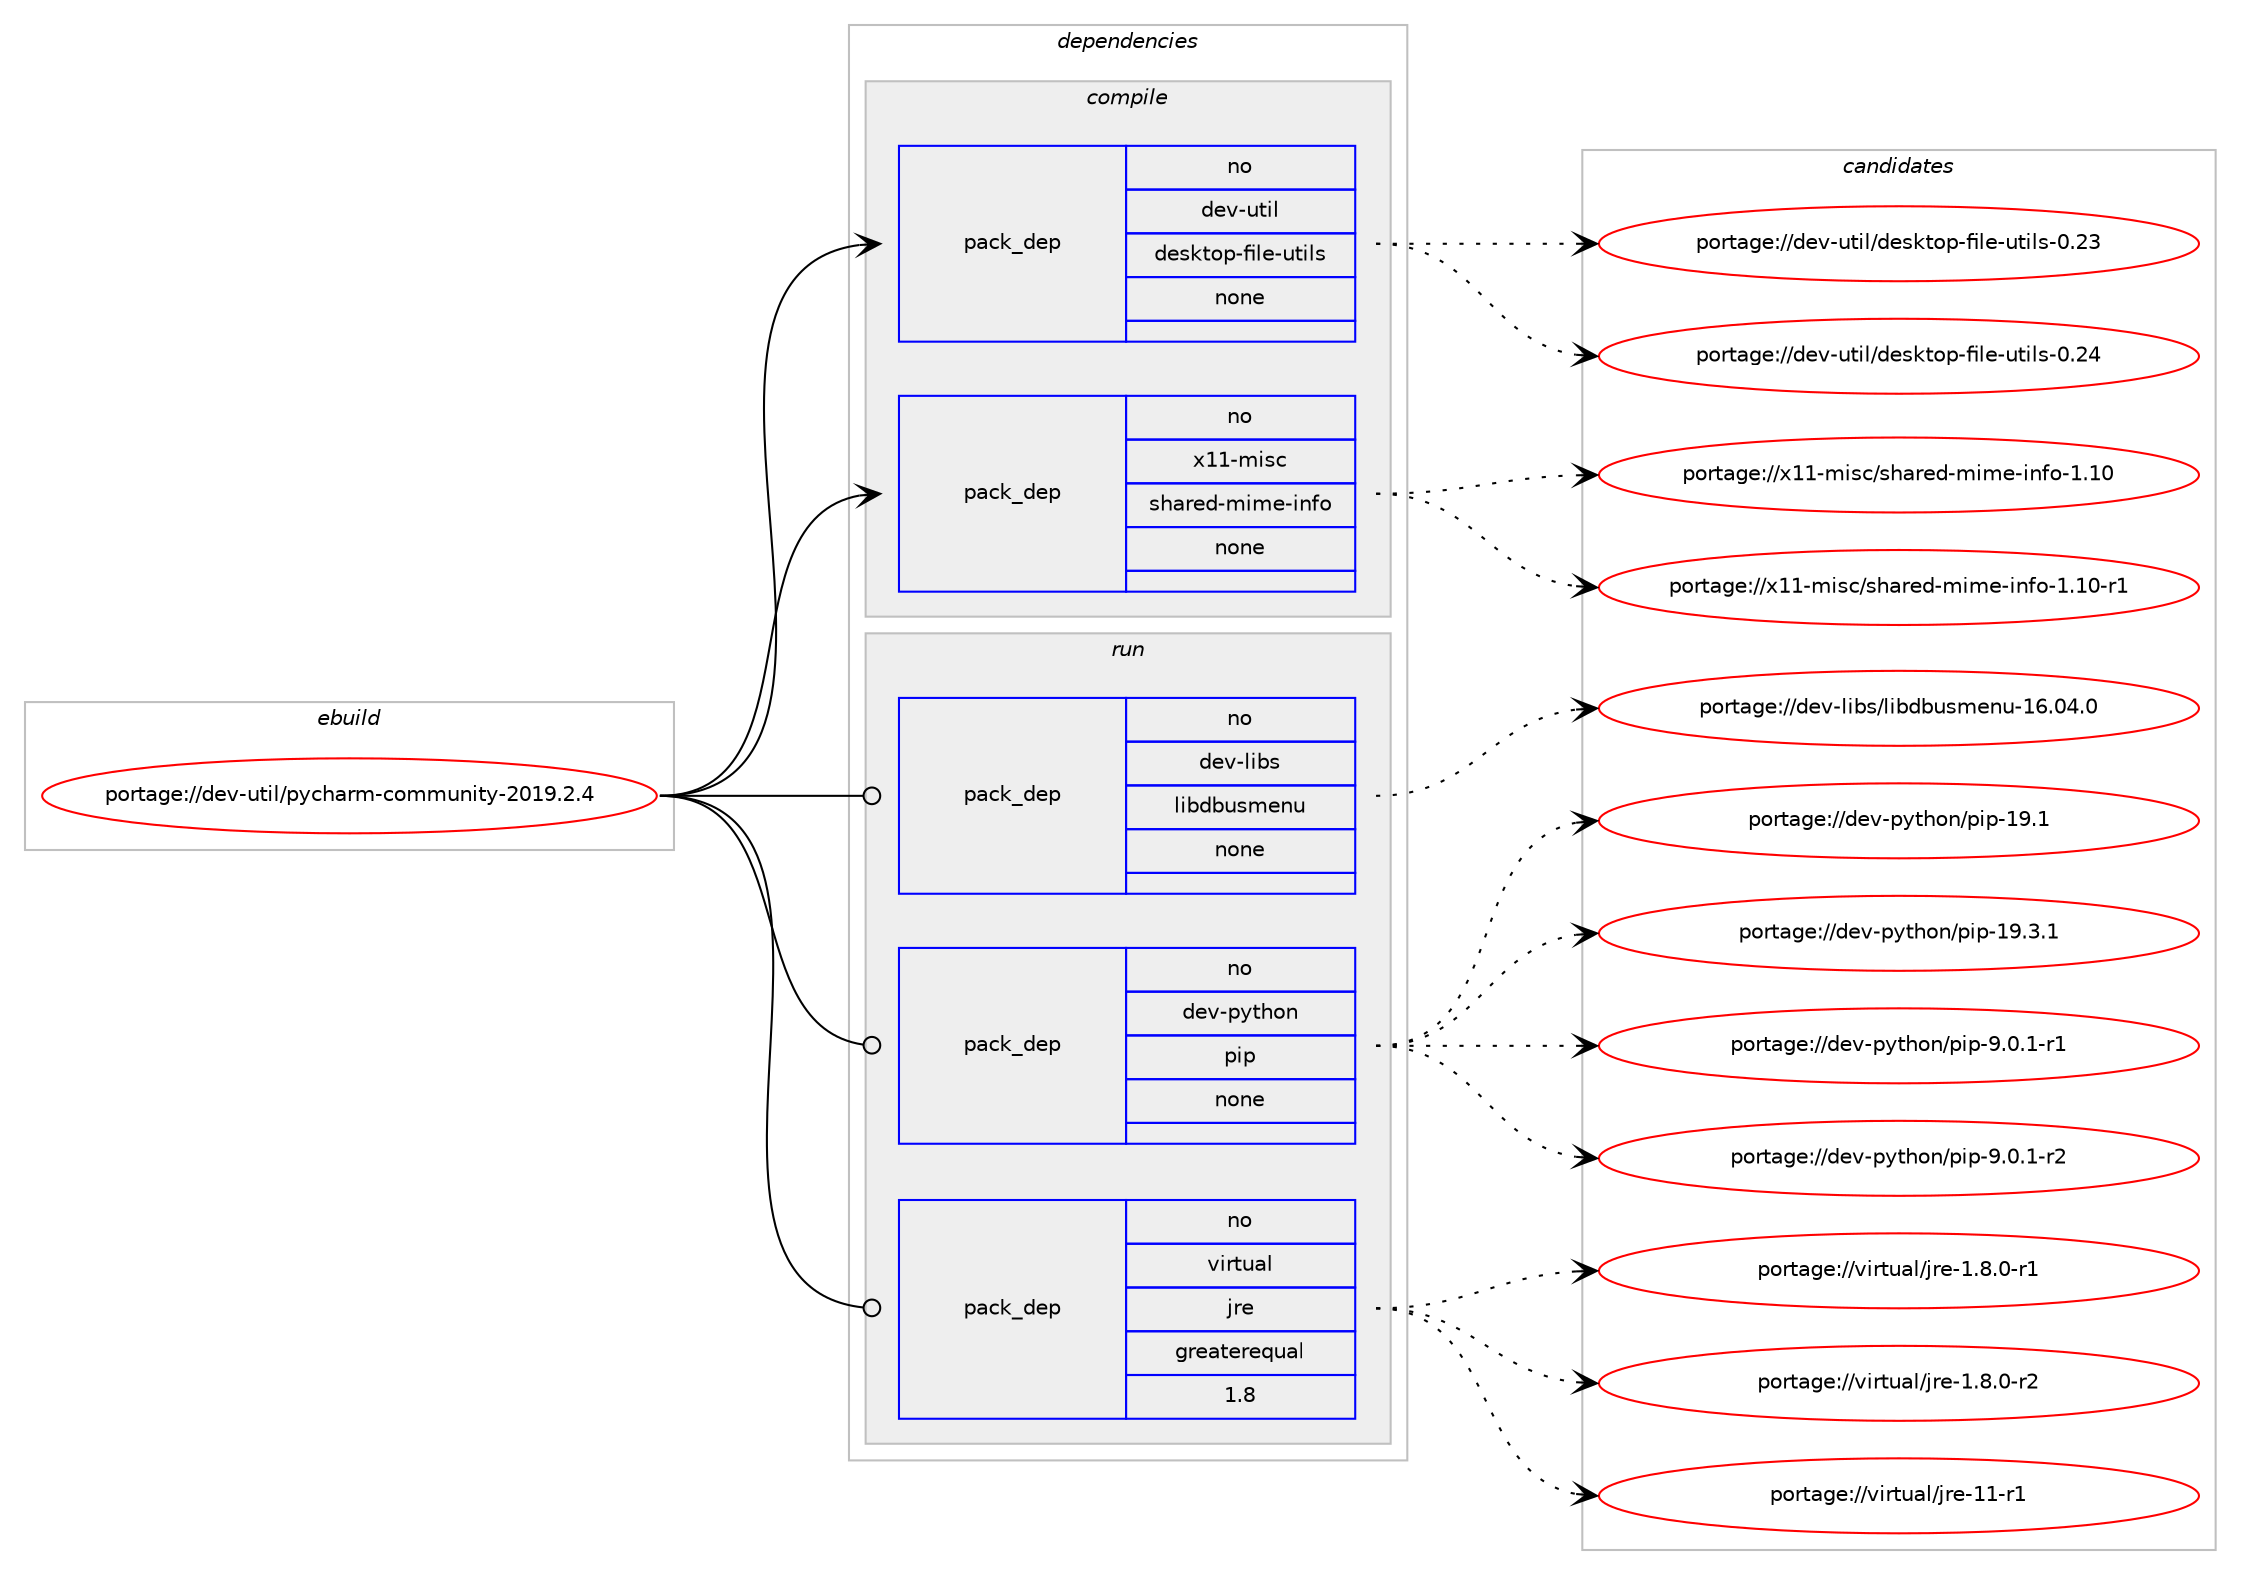digraph prolog {

# *************
# Graph options
# *************

newrank=true;
concentrate=true;
compound=true;
graph [rankdir=LR,fontname=Helvetica,fontsize=10,ranksep=1.5];#, ranksep=2.5, nodesep=0.2];
edge  [arrowhead=vee];
node  [fontname=Helvetica,fontsize=10];

# **********
# The ebuild
# **********

subgraph cluster_leftcol {
color=gray;
rank=same;
label=<<i>ebuild</i>>;
id [label="portage://dev-util/pycharm-community-2019.2.4", color=red, width=4, href="../dev-util/pycharm-community-2019.2.4.svg"];
}

# ****************
# The dependencies
# ****************

subgraph cluster_midcol {
color=gray;
label=<<i>dependencies</i>>;
subgraph cluster_compile {
fillcolor="#eeeeee";
style=filled;
label=<<i>compile</i>>;
subgraph pack189367 {
dependency264747 [label=<<TABLE BORDER="0" CELLBORDER="1" CELLSPACING="0" CELLPADDING="4" WIDTH="220"><TR><TD ROWSPAN="6" CELLPADDING="30">pack_dep</TD></TR><TR><TD WIDTH="110">no</TD></TR><TR><TD>dev-util</TD></TR><TR><TD>desktop-file-utils</TD></TR><TR><TD>none</TD></TR><TR><TD></TD></TR></TABLE>>, shape=none, color=blue];
}
id:e -> dependency264747:w [weight=20,style="solid",arrowhead="vee"];
subgraph pack189368 {
dependency264748 [label=<<TABLE BORDER="0" CELLBORDER="1" CELLSPACING="0" CELLPADDING="4" WIDTH="220"><TR><TD ROWSPAN="6" CELLPADDING="30">pack_dep</TD></TR><TR><TD WIDTH="110">no</TD></TR><TR><TD>x11-misc</TD></TR><TR><TD>shared-mime-info</TD></TR><TR><TD>none</TD></TR><TR><TD></TD></TR></TABLE>>, shape=none, color=blue];
}
id:e -> dependency264748:w [weight=20,style="solid",arrowhead="vee"];
}
subgraph cluster_compileandrun {
fillcolor="#eeeeee";
style=filled;
label=<<i>compile and run</i>>;
}
subgraph cluster_run {
fillcolor="#eeeeee";
style=filled;
label=<<i>run</i>>;
subgraph pack189369 {
dependency264749 [label=<<TABLE BORDER="0" CELLBORDER="1" CELLSPACING="0" CELLPADDING="4" WIDTH="220"><TR><TD ROWSPAN="6" CELLPADDING="30">pack_dep</TD></TR><TR><TD WIDTH="110">no</TD></TR><TR><TD>dev-libs</TD></TR><TR><TD>libdbusmenu</TD></TR><TR><TD>none</TD></TR><TR><TD></TD></TR></TABLE>>, shape=none, color=blue];
}
id:e -> dependency264749:w [weight=20,style="solid",arrowhead="odot"];
subgraph pack189370 {
dependency264750 [label=<<TABLE BORDER="0" CELLBORDER="1" CELLSPACING="0" CELLPADDING="4" WIDTH="220"><TR><TD ROWSPAN="6" CELLPADDING="30">pack_dep</TD></TR><TR><TD WIDTH="110">no</TD></TR><TR><TD>dev-python</TD></TR><TR><TD>pip</TD></TR><TR><TD>none</TD></TR><TR><TD></TD></TR></TABLE>>, shape=none, color=blue];
}
id:e -> dependency264750:w [weight=20,style="solid",arrowhead="odot"];
subgraph pack189371 {
dependency264751 [label=<<TABLE BORDER="0" CELLBORDER="1" CELLSPACING="0" CELLPADDING="4" WIDTH="220"><TR><TD ROWSPAN="6" CELLPADDING="30">pack_dep</TD></TR><TR><TD WIDTH="110">no</TD></TR><TR><TD>virtual</TD></TR><TR><TD>jre</TD></TR><TR><TD>greaterequal</TD></TR><TR><TD>1.8</TD></TR></TABLE>>, shape=none, color=blue];
}
id:e -> dependency264751:w [weight=20,style="solid",arrowhead="odot"];
}
}

# **************
# The candidates
# **************

subgraph cluster_choices {
rank=same;
color=gray;
label=<<i>candidates</i>>;

subgraph choice189367 {
color=black;
nodesep=1;
choiceportage100101118451171161051084710010111510711611111245102105108101451171161051081154548465051 [label="portage://dev-util/desktop-file-utils-0.23", color=red, width=4,href="../dev-util/desktop-file-utils-0.23.svg"];
choiceportage100101118451171161051084710010111510711611111245102105108101451171161051081154548465052 [label="portage://dev-util/desktop-file-utils-0.24", color=red, width=4,href="../dev-util/desktop-file-utils-0.24.svg"];
dependency264747:e -> choiceportage100101118451171161051084710010111510711611111245102105108101451171161051081154548465051:w [style=dotted,weight="100"];
dependency264747:e -> choiceportage100101118451171161051084710010111510711611111245102105108101451171161051081154548465052:w [style=dotted,weight="100"];
}
subgraph choice189368 {
color=black;
nodesep=1;
choiceportage12049494510910511599471151049711410110045109105109101451051101021114549464948 [label="portage://x11-misc/shared-mime-info-1.10", color=red, width=4,href="../x11-misc/shared-mime-info-1.10.svg"];
choiceportage120494945109105115994711510497114101100451091051091014510511010211145494649484511449 [label="portage://x11-misc/shared-mime-info-1.10-r1", color=red, width=4,href="../x11-misc/shared-mime-info-1.10-r1.svg"];
dependency264748:e -> choiceportage12049494510910511599471151049711410110045109105109101451051101021114549464948:w [style=dotted,weight="100"];
dependency264748:e -> choiceportage120494945109105115994711510497114101100451091051091014510511010211145494649484511449:w [style=dotted,weight="100"];
}
subgraph choice189369 {
color=black;
nodesep=1;
choiceportage10010111845108105981154710810598100981171151091011101174549544648524648 [label="portage://dev-libs/libdbusmenu-16.04.0", color=red, width=4,href="../dev-libs/libdbusmenu-16.04.0.svg"];
dependency264749:e -> choiceportage10010111845108105981154710810598100981171151091011101174549544648524648:w [style=dotted,weight="100"];
}
subgraph choice189370 {
color=black;
nodesep=1;
choiceportage10010111845112121116104111110471121051124549574649 [label="portage://dev-python/pip-19.1", color=red, width=4,href="../dev-python/pip-19.1.svg"];
choiceportage100101118451121211161041111104711210511245495746514649 [label="portage://dev-python/pip-19.3.1", color=red, width=4,href="../dev-python/pip-19.3.1.svg"];
choiceportage10010111845112121116104111110471121051124557464846494511449 [label="portage://dev-python/pip-9.0.1-r1", color=red, width=4,href="../dev-python/pip-9.0.1-r1.svg"];
choiceportage10010111845112121116104111110471121051124557464846494511450 [label="portage://dev-python/pip-9.0.1-r2", color=red, width=4,href="../dev-python/pip-9.0.1-r2.svg"];
dependency264750:e -> choiceportage10010111845112121116104111110471121051124549574649:w [style=dotted,weight="100"];
dependency264750:e -> choiceportage100101118451121211161041111104711210511245495746514649:w [style=dotted,weight="100"];
dependency264750:e -> choiceportage10010111845112121116104111110471121051124557464846494511449:w [style=dotted,weight="100"];
dependency264750:e -> choiceportage10010111845112121116104111110471121051124557464846494511450:w [style=dotted,weight="100"];
}
subgraph choice189371 {
color=black;
nodesep=1;
choiceportage11810511411611797108471061141014549465646484511449 [label="portage://virtual/jre-1.8.0-r1", color=red, width=4,href="../virtual/jre-1.8.0-r1.svg"];
choiceportage11810511411611797108471061141014549465646484511450 [label="portage://virtual/jre-1.8.0-r2", color=red, width=4,href="../virtual/jre-1.8.0-r2.svg"];
choiceportage11810511411611797108471061141014549494511449 [label="portage://virtual/jre-11-r1", color=red, width=4,href="../virtual/jre-11-r1.svg"];
dependency264751:e -> choiceportage11810511411611797108471061141014549465646484511449:w [style=dotted,weight="100"];
dependency264751:e -> choiceportage11810511411611797108471061141014549465646484511450:w [style=dotted,weight="100"];
dependency264751:e -> choiceportage11810511411611797108471061141014549494511449:w [style=dotted,weight="100"];
}
}

}
